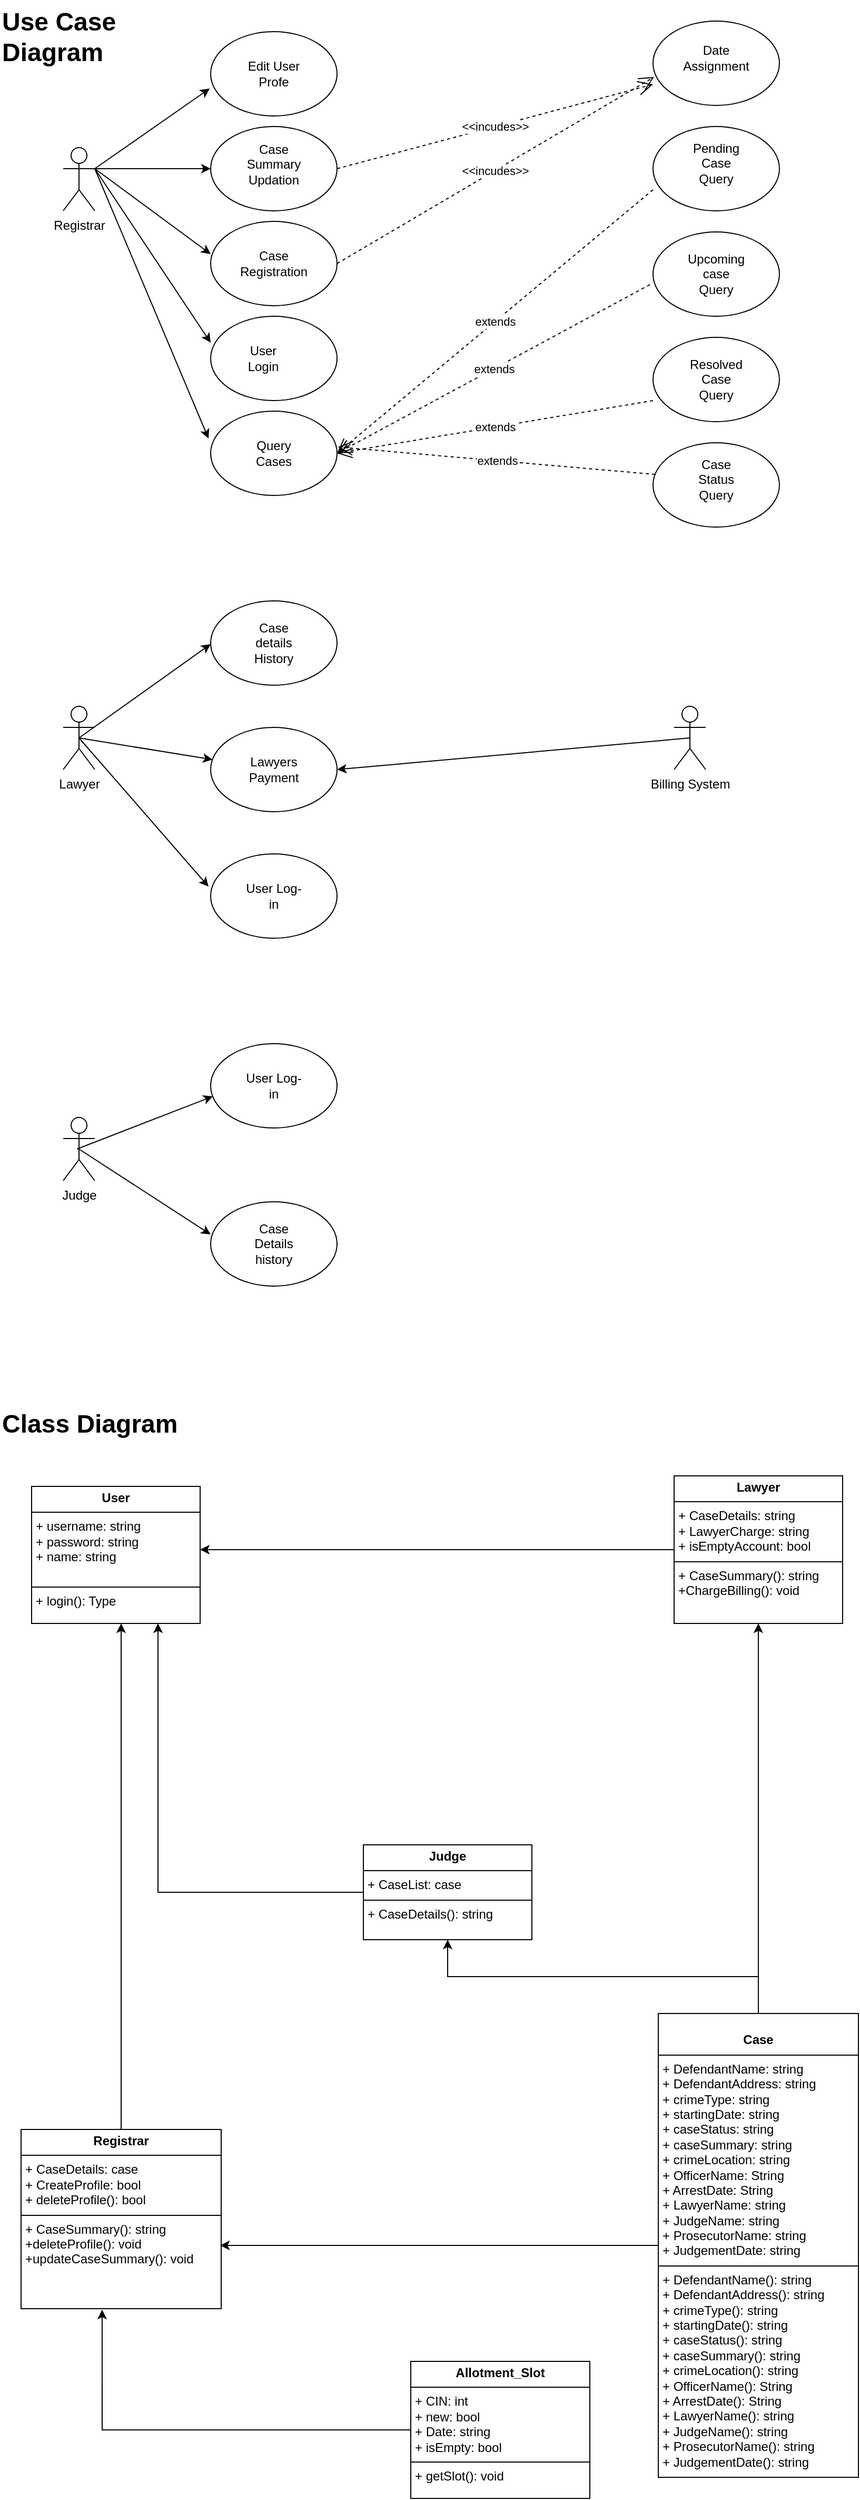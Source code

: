 <mxfile version="24.0.6" type="github">
  <diagram name="Page-1" id="jO4lyaZgZzPZauOW-aRu">
    <mxGraphModel dx="1434" dy="780" grid="1" gridSize="10" guides="1" tooltips="1" connect="1" arrows="1" fold="1" page="1" pageScale="1" pageWidth="850" pageHeight="1100" math="0" shadow="0">
      <root>
        <mxCell id="0" />
        <mxCell id="1" parent="0" />
        <mxCell id="7vizcMwZ16Gtn2aaqvOD-22" value="Registrar" style="shape=umlActor;verticalLabelPosition=bottom;verticalAlign=top;html=1;outlineConnect=0;" parent="1" vertex="1">
          <mxGeometry x="60" y="140" width="30" height="60" as="geometry" />
        </mxCell>
        <mxCell id="7vizcMwZ16Gtn2aaqvOD-23" value="" style="ellipse;whiteSpace=wrap;html=1;" parent="1" vertex="1">
          <mxGeometry x="200" y="30" width="120" height="80" as="geometry" />
        </mxCell>
        <mxCell id="7vizcMwZ16Gtn2aaqvOD-24" value="" style="ellipse;whiteSpace=wrap;html=1;" parent="1" vertex="1">
          <mxGeometry x="200" y="120" width="120" height="80" as="geometry" />
        </mxCell>
        <mxCell id="7vizcMwZ16Gtn2aaqvOD-25" value="" style="ellipse;whiteSpace=wrap;html=1;" parent="1" vertex="1">
          <mxGeometry x="200" y="210" width="120" height="80" as="geometry" />
        </mxCell>
        <mxCell id="7vizcMwZ16Gtn2aaqvOD-26" value="" style="ellipse;whiteSpace=wrap;html=1;" parent="1" vertex="1">
          <mxGeometry x="200" y="300" width="120" height="80" as="geometry" />
        </mxCell>
        <mxCell id="7vizcMwZ16Gtn2aaqvOD-27" value="" style="ellipse;whiteSpace=wrap;html=1;" parent="1" vertex="1">
          <mxGeometry x="200" y="390" width="120" height="80" as="geometry" />
        </mxCell>
        <mxCell id="7vizcMwZ16Gtn2aaqvOD-28" value="Edit User&lt;br&gt;Profe" style="text;html=1;align=center;verticalAlign=middle;whiteSpace=wrap;rounded=0;" parent="1" vertex="1">
          <mxGeometry x="230" y="55" width="60" height="30" as="geometry" />
        </mxCell>
        <mxCell id="7vizcMwZ16Gtn2aaqvOD-29" value="Case Summary Updation" style="text;html=1;align=center;verticalAlign=middle;whiteSpace=wrap;rounded=0;" parent="1" vertex="1">
          <mxGeometry x="230" y="141" width="60" height="30" as="geometry" />
        </mxCell>
        <mxCell id="7vizcMwZ16Gtn2aaqvOD-30" value="Case Registration" style="text;html=1;align=center;verticalAlign=middle;whiteSpace=wrap;rounded=0;" parent="1" vertex="1">
          <mxGeometry x="230" y="235" width="60" height="30" as="geometry" />
        </mxCell>
        <mxCell id="7vizcMwZ16Gtn2aaqvOD-31" value="User Login" style="text;html=1;align=center;verticalAlign=middle;whiteSpace=wrap;rounded=0;" parent="1" vertex="1">
          <mxGeometry x="220" y="325" width="60" height="30" as="geometry" />
        </mxCell>
        <mxCell id="7vizcMwZ16Gtn2aaqvOD-32" value="Query Cases" style="text;html=1;align=center;verticalAlign=middle;whiteSpace=wrap;rounded=0;" parent="1" vertex="1">
          <mxGeometry x="230" y="415" width="60" height="30" as="geometry" />
        </mxCell>
        <mxCell id="7vizcMwZ16Gtn2aaqvOD-33" value="" style="endArrow=classic;html=1;rounded=0;entryX=-0.008;entryY=0.675;entryDx=0;entryDy=0;entryPerimeter=0;" parent="1" target="7vizcMwZ16Gtn2aaqvOD-23" edge="1">
          <mxGeometry width="50" height="50" relative="1" as="geometry">
            <mxPoint x="90" y="160" as="sourcePoint" />
            <mxPoint x="140" y="110" as="targetPoint" />
          </mxGeometry>
        </mxCell>
        <mxCell id="7vizcMwZ16Gtn2aaqvOD-34" value="" style="endArrow=classic;html=1;rounded=0;entryX=0;entryY=0.5;entryDx=0;entryDy=0;" parent="1" target="7vizcMwZ16Gtn2aaqvOD-24" edge="1">
          <mxGeometry width="50" height="50" relative="1" as="geometry">
            <mxPoint x="90" y="160" as="sourcePoint" />
            <mxPoint x="140" y="110" as="targetPoint" />
          </mxGeometry>
        </mxCell>
        <mxCell id="7vizcMwZ16Gtn2aaqvOD-35" value="" style="endArrow=classic;html=1;rounded=0;entryX=0;entryY=0.388;entryDx=0;entryDy=0;entryPerimeter=0;" parent="1" target="7vizcMwZ16Gtn2aaqvOD-25" edge="1">
          <mxGeometry width="50" height="50" relative="1" as="geometry">
            <mxPoint x="90" y="160" as="sourcePoint" />
            <mxPoint x="140" y="110" as="targetPoint" />
          </mxGeometry>
        </mxCell>
        <mxCell id="7vizcMwZ16Gtn2aaqvOD-36" value="" style="endArrow=classic;html=1;rounded=0;entryX=0;entryY=0.313;entryDx=0;entryDy=0;entryPerimeter=0;" parent="1" target="7vizcMwZ16Gtn2aaqvOD-26" edge="1">
          <mxGeometry width="50" height="50" relative="1" as="geometry">
            <mxPoint x="90" y="160" as="sourcePoint" />
            <mxPoint x="140" y="110" as="targetPoint" />
          </mxGeometry>
        </mxCell>
        <mxCell id="7vizcMwZ16Gtn2aaqvOD-37" value="" style="endArrow=classic;html=1;rounded=0;entryX=-0.017;entryY=0.325;entryDx=0;entryDy=0;entryPerimeter=0;" parent="1" target="7vizcMwZ16Gtn2aaqvOD-27" edge="1">
          <mxGeometry width="50" height="50" relative="1" as="geometry">
            <mxPoint x="90" y="160" as="sourcePoint" />
            <mxPoint x="140" y="110" as="targetPoint" />
          </mxGeometry>
        </mxCell>
        <mxCell id="7vizcMwZ16Gtn2aaqvOD-38" value="" style="ellipse;whiteSpace=wrap;html=1;" parent="1" vertex="1">
          <mxGeometry x="620" y="20" width="120" height="80" as="geometry" />
        </mxCell>
        <mxCell id="7vizcMwZ16Gtn2aaqvOD-39" value="" style="ellipse;whiteSpace=wrap;html=1;" parent="1" vertex="1">
          <mxGeometry x="620" y="120" width="120" height="80" as="geometry" />
        </mxCell>
        <mxCell id="7vizcMwZ16Gtn2aaqvOD-40" value="" style="ellipse;whiteSpace=wrap;html=1;" parent="1" vertex="1">
          <mxGeometry x="620" y="220" width="120" height="80" as="geometry" />
        </mxCell>
        <mxCell id="7vizcMwZ16Gtn2aaqvOD-41" value="" style="ellipse;whiteSpace=wrap;html=1;" parent="1" vertex="1">
          <mxGeometry x="620" y="320" width="120" height="80" as="geometry" />
        </mxCell>
        <mxCell id="7vizcMwZ16Gtn2aaqvOD-42" value="" style="ellipse;whiteSpace=wrap;html=1;" parent="1" vertex="1">
          <mxGeometry x="620" y="420" width="120" height="80" as="geometry" />
        </mxCell>
        <mxCell id="7vizcMwZ16Gtn2aaqvOD-43" value="extends" style="endArrow=open;endSize=12;dashed=1;html=1;rounded=0;entryX=1.008;entryY=0.425;entryDx=0;entryDy=0;entryPerimeter=0;exitX=0.017;exitY=0.375;exitDx=0;exitDy=0;exitPerimeter=0;" parent="1" source="7vizcMwZ16Gtn2aaqvOD-42" target="7vizcMwZ16Gtn2aaqvOD-27" edge="1">
          <mxGeometry width="160" relative="1" as="geometry">
            <mxPoint x="425" y="390" as="sourcePoint" />
            <mxPoint x="585" y="390" as="targetPoint" />
            <mxPoint as="offset" />
          </mxGeometry>
        </mxCell>
        <mxCell id="7vizcMwZ16Gtn2aaqvOD-44" value="extends" style="endArrow=open;endSize=12;dashed=1;html=1;rounded=0;exitX=0;exitY=0.75;exitDx=0;exitDy=0;exitPerimeter=0;" parent="1" source="7vizcMwZ16Gtn2aaqvOD-41" edge="1">
          <mxGeometry width="160" relative="1" as="geometry">
            <mxPoint x="611" y="576" as="sourcePoint" />
            <mxPoint x="320" y="430" as="targetPoint" />
            <mxPoint as="offset" />
          </mxGeometry>
        </mxCell>
        <mxCell id="7vizcMwZ16Gtn2aaqvOD-46" value="extends" style="endArrow=open;endSize=12;dashed=1;html=1;rounded=0;exitX=-0.025;exitY=0.625;exitDx=0;exitDy=0;exitPerimeter=0;" parent="1" source="7vizcMwZ16Gtn2aaqvOD-40" edge="1">
          <mxGeometry width="160" relative="1" as="geometry">
            <mxPoint x="642" y="470" as="sourcePoint" />
            <mxPoint x="320" y="430" as="targetPoint" />
            <mxPoint as="offset" />
          </mxGeometry>
        </mxCell>
        <mxCell id="7vizcMwZ16Gtn2aaqvOD-47" value="extends" style="endArrow=open;endSize=12;dashed=1;html=1;rounded=0;exitX=0;exitY=0.75;exitDx=0;exitDy=0;exitPerimeter=0;" parent="1" source="7vizcMwZ16Gtn2aaqvOD-39" edge="1">
          <mxGeometry width="160" relative="1" as="geometry">
            <mxPoint x="652" y="480" as="sourcePoint" />
            <mxPoint x="320" y="430" as="targetPoint" />
            <mxPoint as="offset" />
          </mxGeometry>
        </mxCell>
        <mxCell id="7vizcMwZ16Gtn2aaqvOD-48" value="&amp;lt;&amp;lt;incudes&amp;gt;&amp;gt;" style="endArrow=open;endSize=12;dashed=1;html=1;rounded=0;entryX=0.008;entryY=0.663;entryDx=0;entryDy=0;entryPerimeter=0;exitX=1;exitY=0.5;exitDx=0;exitDy=0;" parent="1" source="7vizcMwZ16Gtn2aaqvOD-25" target="7vizcMwZ16Gtn2aaqvOD-38" edge="1">
          <mxGeometry width="160" relative="1" as="geometry">
            <mxPoint x="591" y="596" as="sourcePoint" />
            <mxPoint x="290" y="570" as="targetPoint" />
            <mxPoint as="offset" />
          </mxGeometry>
        </mxCell>
        <mxCell id="7vizcMwZ16Gtn2aaqvOD-49" value="&amp;lt;&amp;lt;incudes&amp;gt;&amp;gt;" style="endArrow=open;endSize=12;dashed=1;html=1;rounded=0;exitX=1;exitY=0.5;exitDx=0;exitDy=0;" parent="1" source="7vizcMwZ16Gtn2aaqvOD-24" edge="1">
          <mxGeometry width="160" relative="1" as="geometry">
            <mxPoint x="330" y="260" as="sourcePoint" />
            <mxPoint x="620" y="80" as="targetPoint" />
            <mxPoint as="offset" />
          </mxGeometry>
        </mxCell>
        <mxCell id="7vizcMwZ16Gtn2aaqvOD-50" value="Date Assignment" style="text;html=1;align=center;verticalAlign=middle;whiteSpace=wrap;rounded=0;" parent="1" vertex="1">
          <mxGeometry x="650" y="40" width="60" height="30" as="geometry" />
        </mxCell>
        <mxCell id="ljJYzBKd9mN54tp5Abwp-1" value="Pending Case Query" style="text;html=1;align=center;verticalAlign=middle;whiteSpace=wrap;rounded=0;" parent="1" vertex="1">
          <mxGeometry x="650" y="140" width="60" height="30" as="geometry" />
        </mxCell>
        <mxCell id="ljJYzBKd9mN54tp5Abwp-2" value="Upcoming case Query" style="text;html=1;align=center;verticalAlign=middle;whiteSpace=wrap;rounded=0;" parent="1" vertex="1">
          <mxGeometry x="650" y="245" width="60" height="30" as="geometry" />
        </mxCell>
        <mxCell id="ljJYzBKd9mN54tp5Abwp-3" value="Resolved Case Query" style="text;html=1;align=center;verticalAlign=middle;whiteSpace=wrap;rounded=0;" parent="1" vertex="1">
          <mxGeometry x="650" y="345" width="60" height="30" as="geometry" />
        </mxCell>
        <mxCell id="ljJYzBKd9mN54tp5Abwp-4" value="Case Status Query" style="text;html=1;align=center;verticalAlign=middle;whiteSpace=wrap;rounded=0;" parent="1" vertex="1">
          <mxGeometry x="650" y="440" width="60" height="30" as="geometry" />
        </mxCell>
        <mxCell id="ljJYzBKd9mN54tp5Abwp-5" value="Lawyer" style="shape=umlActor;verticalLabelPosition=bottom;verticalAlign=top;html=1;outlineConnect=0;" parent="1" vertex="1">
          <mxGeometry x="60" y="670" width="30" height="60" as="geometry" />
        </mxCell>
        <mxCell id="ljJYzBKd9mN54tp5Abwp-6" value="" style="ellipse;whiteSpace=wrap;html=1;" parent="1" vertex="1">
          <mxGeometry x="200" y="570" width="120" height="80" as="geometry" />
        </mxCell>
        <mxCell id="ljJYzBKd9mN54tp5Abwp-7" value="" style="ellipse;whiteSpace=wrap;html=1;" parent="1" vertex="1">
          <mxGeometry x="200" y="690" width="120" height="80" as="geometry" />
        </mxCell>
        <mxCell id="ljJYzBKd9mN54tp5Abwp-8" value="" style="ellipse;whiteSpace=wrap;html=1;" parent="1" vertex="1">
          <mxGeometry x="200" y="810" width="120" height="80" as="geometry" />
        </mxCell>
        <mxCell id="ljJYzBKd9mN54tp5Abwp-9" value="Billing System" style="shape=umlActor;verticalLabelPosition=bottom;verticalAlign=top;html=1;outlineConnect=0;" parent="1" vertex="1">
          <mxGeometry x="640" y="670" width="30" height="60" as="geometry" />
        </mxCell>
        <mxCell id="ljJYzBKd9mN54tp5Abwp-10" value="" style="endArrow=classic;html=1;rounded=0;entryX=-0.017;entryY=0.325;entryDx=0;entryDy=0;entryPerimeter=0;exitX=0.5;exitY=0.5;exitDx=0;exitDy=0;exitPerimeter=0;" parent="1" source="ljJYzBKd9mN54tp5Abwp-5" edge="1">
          <mxGeometry width="50" height="50" relative="1" as="geometry">
            <mxPoint x="92" y="355" as="sourcePoint" />
            <mxPoint x="200" y="611" as="targetPoint" />
          </mxGeometry>
        </mxCell>
        <mxCell id="ljJYzBKd9mN54tp5Abwp-11" value="" style="endArrow=classic;html=1;rounded=0;exitX=0.5;exitY=0.5;exitDx=0;exitDy=0;exitPerimeter=0;" parent="1" source="ljJYzBKd9mN54tp5Abwp-5" target="ljJYzBKd9mN54tp5Abwp-7" edge="1">
          <mxGeometry width="50" height="50" relative="1" as="geometry">
            <mxPoint x="80" y="700" as="sourcePoint" />
            <mxPoint x="210" y="621" as="targetPoint" />
          </mxGeometry>
        </mxCell>
        <mxCell id="ljJYzBKd9mN54tp5Abwp-12" value="" style="endArrow=classic;html=1;rounded=0;entryX=-0.017;entryY=0.388;entryDx=0;entryDy=0;entryPerimeter=0;exitX=0.5;exitY=0.5;exitDx=0;exitDy=0;exitPerimeter=0;" parent="1" source="ljJYzBKd9mN54tp5Abwp-5" target="ljJYzBKd9mN54tp5Abwp-8" edge="1">
          <mxGeometry width="50" height="50" relative="1" as="geometry">
            <mxPoint x="95" y="720" as="sourcePoint" />
            <mxPoint x="220" y="631" as="targetPoint" />
          </mxGeometry>
        </mxCell>
        <mxCell id="ljJYzBKd9mN54tp5Abwp-13" value="Case details History" style="text;html=1;align=center;verticalAlign=middle;whiteSpace=wrap;rounded=0;" parent="1" vertex="1">
          <mxGeometry x="230" y="595" width="60" height="30" as="geometry" />
        </mxCell>
        <mxCell id="ljJYzBKd9mN54tp5Abwp-14" value="Lawyers Payment" style="text;html=1;align=center;verticalAlign=middle;whiteSpace=wrap;rounded=0;" parent="1" vertex="1">
          <mxGeometry x="230" y="715" width="60" height="30" as="geometry" />
        </mxCell>
        <mxCell id="ljJYzBKd9mN54tp5Abwp-15" value="User Log-in" style="text;html=1;align=center;verticalAlign=middle;whiteSpace=wrap;rounded=0;" parent="1" vertex="1">
          <mxGeometry x="230" y="835" width="60" height="30" as="geometry" />
        </mxCell>
        <mxCell id="ljJYzBKd9mN54tp5Abwp-16" value="" style="endArrow=classic;html=1;rounded=0;entryX=1;entryY=0.5;entryDx=0;entryDy=0;exitX=0.5;exitY=0.5;exitDx=0;exitDy=0;exitPerimeter=0;" parent="1" source="ljJYzBKd9mN54tp5Abwp-9" target="ljJYzBKd9mN54tp5Abwp-7" edge="1">
          <mxGeometry width="50" height="50" relative="1" as="geometry">
            <mxPoint x="450" y="740" as="sourcePoint" />
            <mxPoint x="577" y="761" as="targetPoint" />
          </mxGeometry>
        </mxCell>
        <mxCell id="ljJYzBKd9mN54tp5Abwp-17" value="Judge" style="shape=umlActor;verticalLabelPosition=bottom;verticalAlign=top;html=1;outlineConnect=0;" parent="1" vertex="1">
          <mxGeometry x="60" y="1060" width="30" height="60" as="geometry" />
        </mxCell>
        <mxCell id="ljJYzBKd9mN54tp5Abwp-18" value="" style="ellipse;whiteSpace=wrap;html=1;" parent="1" vertex="1">
          <mxGeometry x="200" y="990" width="120" height="80" as="geometry" />
        </mxCell>
        <mxCell id="ljJYzBKd9mN54tp5Abwp-19" value="" style="ellipse;whiteSpace=wrap;html=1;" parent="1" vertex="1">
          <mxGeometry x="200" y="1140" width="120" height="80" as="geometry" />
        </mxCell>
        <mxCell id="ljJYzBKd9mN54tp5Abwp-21" value="" style="endArrow=classic;html=1;rounded=0;exitX=0.5;exitY=0.5;exitDx=0;exitDy=0;exitPerimeter=0;entryX=0.017;entryY=0.625;entryDx=0;entryDy=0;entryPerimeter=0;" parent="1" target="ljJYzBKd9mN54tp5Abwp-18" edge="1">
          <mxGeometry width="50" height="50" relative="1" as="geometry">
            <mxPoint x="73" y="1090" as="sourcePoint" />
            <mxPoint x="200" y="1111" as="targetPoint" />
          </mxGeometry>
        </mxCell>
        <mxCell id="ljJYzBKd9mN54tp5Abwp-22" value="" style="endArrow=classic;html=1;rounded=0;exitX=0.5;exitY=0.5;exitDx=0;exitDy=0;exitPerimeter=0;entryX=0;entryY=0.388;entryDx=0;entryDy=0;entryPerimeter=0;" parent="1" source="ljJYzBKd9mN54tp5Abwp-17" target="ljJYzBKd9mN54tp5Abwp-19" edge="1">
          <mxGeometry width="50" height="50" relative="1" as="geometry">
            <mxPoint x="83" y="1100" as="sourcePoint" />
            <mxPoint x="212" y="1050" as="targetPoint" />
          </mxGeometry>
        </mxCell>
        <mxCell id="ljJYzBKd9mN54tp5Abwp-23" value="User Log-in" style="text;html=1;align=center;verticalAlign=middle;whiteSpace=wrap;rounded=0;" parent="1" vertex="1">
          <mxGeometry x="230" y="1015" width="60" height="30" as="geometry" />
        </mxCell>
        <mxCell id="ljJYzBKd9mN54tp5Abwp-24" value="Case Details history" style="text;html=1;align=center;verticalAlign=middle;whiteSpace=wrap;rounded=0;" parent="1" vertex="1">
          <mxGeometry x="230" y="1165" width="60" height="30" as="geometry" />
        </mxCell>
        <mxCell id="ljJYzBKd9mN54tp5Abwp-25" value="&lt;h1 style=&quot;margin-top: 0px;&quot;&gt;Use Case Diagram&lt;/h1&gt;" style="text;html=1;whiteSpace=wrap;overflow=hidden;rounded=0;" parent="1" vertex="1">
          <mxGeometry width="180" height="120" as="geometry" />
        </mxCell>
        <mxCell id="ljJYzBKd9mN54tp5Abwp-26" value="&lt;h1 style=&quot;margin-top: 0px;&quot;&gt;Class Diagram&lt;/h1&gt;" style="text;html=1;whiteSpace=wrap;overflow=hidden;rounded=0;" parent="1" vertex="1">
          <mxGeometry y="1330" width="180" height="120" as="geometry" />
        </mxCell>
        <mxCell id="fdFLsHh8GJxbiMQElFrR-2" style="edgeStyle=orthogonalEdgeStyle;rounded=0;orthogonalLoop=1;jettySize=auto;html=1;exitX=0.5;exitY=0;exitDx=0;exitDy=0;entryX=0.5;entryY=1;entryDx=0;entryDy=0;" edge="1" parent="1" source="ljJYzBKd9mN54tp5Abwp-27" target="ljJYzBKd9mN54tp5Abwp-28">
          <mxGeometry relative="1" as="geometry" />
        </mxCell>
        <mxCell id="fdFLsHh8GJxbiMQElFrR-6" style="edgeStyle=orthogonalEdgeStyle;rounded=0;orthogonalLoop=1;jettySize=auto;html=1;" edge="1" parent="1" source="ljJYzBKd9mN54tp5Abwp-27" target="ljJYzBKd9mN54tp5Abwp-30">
          <mxGeometry relative="1" as="geometry" />
        </mxCell>
        <mxCell id="ljJYzBKd9mN54tp5Abwp-27" value="&lt;p style=&quot;margin:0px;margin-top:4px;text-align:center;&quot;&gt;&lt;br&gt;&lt;b&gt;Case&lt;/b&gt;&lt;/p&gt;&lt;hr size=&quot;1&quot; style=&quot;border-style:solid;&quot;&gt;&lt;p style=&quot;margin:0px;margin-left:4px;&quot;&gt;+ DefendantName: string&lt;/p&gt;&lt;p style=&quot;margin:0px;margin-left:4px;&quot;&gt;+ DefendantAddress: string&lt;br&gt;&lt;/p&gt;&lt;p style=&quot;margin:0px;margin-left:4px;&quot;&gt;+ crimeType: string&lt;br&gt;&lt;/p&gt;&lt;p style=&quot;margin:0px;margin-left:4px;&quot;&gt;+ startingDate: string&lt;br&gt;&lt;/p&gt;&lt;p style=&quot;margin:0px;margin-left:4px;&quot;&gt;+ caseStatus: string&lt;br&gt;&lt;/p&gt;&lt;p style=&quot;margin:0px;margin-left:4px;&quot;&gt;+ caseSummary: string&lt;br&gt;&lt;/p&gt;&lt;p style=&quot;margin:0px;margin-left:4px;&quot;&gt;+ crimeLocation: string&lt;br&gt;&lt;/p&gt;&lt;p style=&quot;margin:0px;margin-left:4px;&quot;&gt;+ OfficerName: String&lt;br&gt;&lt;/p&gt;&lt;p style=&quot;margin:0px;margin-left:4px;&quot;&gt;+ ArrestDate: String&lt;br&gt;&lt;/p&gt;&lt;p style=&quot;margin:0px;margin-left:4px;&quot;&gt;+ LawyerName: string&lt;br&gt;&lt;/p&gt;&lt;p style=&quot;margin:0px;margin-left:4px;&quot;&gt;+ JudgeName: string&lt;br&gt;&lt;/p&gt;&lt;p style=&quot;margin:0px;margin-left:4px;&quot;&gt;+ ProsecutorName: string&lt;br&gt;&lt;/p&gt;&lt;p style=&quot;margin:0px;margin-left:4px;&quot;&gt;+ JudgementDate: string&lt;/p&gt;&lt;hr size=&quot;1&quot; style=&quot;border-style:solid;&quot;&gt;&lt;p style=&quot;margin: 0px 0px 0px 4px;&quot;&gt;+ DefendantName(): string&lt;/p&gt;&lt;p style=&quot;margin: 0px 0px 0px 4px;&quot;&gt;+ DefendantAddress(): string&lt;br&gt;&lt;/p&gt;&lt;p style=&quot;margin: 0px 0px 0px 4px;&quot;&gt;+ crimeType(): string&lt;br&gt;&lt;/p&gt;&lt;p style=&quot;margin: 0px 0px 0px 4px;&quot;&gt;+ startingDate(): string&lt;br&gt;&lt;/p&gt;&lt;p style=&quot;margin: 0px 0px 0px 4px;&quot;&gt;+ caseStatus(): string&lt;br&gt;&lt;/p&gt;&lt;p style=&quot;margin: 0px 0px 0px 4px;&quot;&gt;+ caseSummary(): string&lt;br&gt;&lt;/p&gt;&lt;p style=&quot;margin: 0px 0px 0px 4px;&quot;&gt;+ crimeLocation(): string&lt;br&gt;&lt;/p&gt;&lt;p style=&quot;margin: 0px 0px 0px 4px;&quot;&gt;+ OfficerName(): String&lt;br&gt;&lt;/p&gt;&lt;p style=&quot;margin: 0px 0px 0px 4px;&quot;&gt;+ ArrestDate(): String&lt;br&gt;&lt;/p&gt;&lt;p style=&quot;margin: 0px 0px 0px 4px;&quot;&gt;+ LawyerName(): string&lt;br&gt;&lt;/p&gt;&lt;p style=&quot;margin: 0px 0px 0px 4px;&quot;&gt;+ JudgeName(): string&lt;br&gt;&lt;/p&gt;&lt;p style=&quot;margin: 0px 0px 0px 4px;&quot;&gt;+ ProsecutorName(): string&lt;br&gt;&lt;/p&gt;&lt;p style=&quot;margin: 0px 0px 0px 4px;&quot;&gt;+ JudgementDate(): string&lt;/p&gt;&lt;div&gt;&lt;br&gt;&lt;/div&gt;" style="verticalAlign=top;align=left;overflow=fill;html=1;whiteSpace=wrap;" parent="1" vertex="1">
          <mxGeometry x="625" y="1910" width="190" height="440" as="geometry" />
        </mxCell>
        <mxCell id="fdFLsHh8GJxbiMQElFrR-11" style="edgeStyle=orthogonalEdgeStyle;rounded=0;orthogonalLoop=1;jettySize=auto;html=1;exitX=0;exitY=0.5;exitDx=0;exitDy=0;entryX=0.75;entryY=1;entryDx=0;entryDy=0;" edge="1" parent="1" source="ljJYzBKd9mN54tp5Abwp-28" target="ljJYzBKd9mN54tp5Abwp-29">
          <mxGeometry relative="1" as="geometry" />
        </mxCell>
        <mxCell id="ljJYzBKd9mN54tp5Abwp-28" value="&lt;p style=&quot;margin:0px;margin-top:4px;text-align:center;&quot;&gt;&lt;b&gt;Judge&lt;/b&gt;&lt;/p&gt;&lt;hr size=&quot;1&quot; style=&quot;border-style:solid;&quot;&gt;&lt;p style=&quot;margin:0px;margin-left:4px;&quot;&gt;+ CaseList: case&lt;/p&gt;&lt;hr size=&quot;1&quot; style=&quot;border-style:solid;&quot;&gt;&lt;p style=&quot;margin:0px;margin-left:4px;&quot;&gt;+ CaseDetails(): string&lt;/p&gt;&lt;p style=&quot;margin:0px;margin-left:4px;&quot;&gt;&lt;br&gt;&lt;/p&gt;" style="verticalAlign=top;align=left;overflow=fill;html=1;whiteSpace=wrap;" parent="1" vertex="1">
          <mxGeometry x="345" y="1750" width="160" height="90" as="geometry" />
        </mxCell>
        <mxCell id="ljJYzBKd9mN54tp5Abwp-29" value="&lt;p style=&quot;margin:0px;margin-top:4px;text-align:center;&quot;&gt;&lt;b&gt;User&lt;/b&gt;&lt;/p&gt;&lt;hr size=&quot;1&quot; style=&quot;border-style:solid;&quot;&gt;&lt;p style=&quot;margin:0px;margin-left:4px;&quot;&gt;+ username: string&lt;/p&gt;&lt;p style=&quot;margin:0px;margin-left:4px;&quot;&gt;+ password: string&lt;br&gt;&lt;/p&gt;&lt;p style=&quot;margin:0px;margin-left:4px;&quot;&gt;+ name: string&lt;br&gt;&lt;/p&gt;&lt;p style=&quot;margin:0px;margin-left:4px;&quot;&gt;&lt;br&gt;&lt;/p&gt;&lt;hr size=&quot;1&quot; style=&quot;border-style:solid;&quot;&gt;&lt;p style=&quot;margin:0px;margin-left:4px;&quot;&gt;+ login(): Type&lt;/p&gt;" style="verticalAlign=top;align=left;overflow=fill;html=1;whiteSpace=wrap;" parent="1" vertex="1">
          <mxGeometry x="30" y="1410" width="160" height="130" as="geometry" />
        </mxCell>
        <mxCell id="fdFLsHh8GJxbiMQElFrR-7" style="edgeStyle=orthogonalEdgeStyle;rounded=0;orthogonalLoop=1;jettySize=auto;html=1;exitX=0;exitY=0.5;exitDx=0;exitDy=0;" edge="1" parent="1" source="ljJYzBKd9mN54tp5Abwp-30">
          <mxGeometry relative="1" as="geometry">
            <mxPoint x="190" y="1470" as="targetPoint" />
          </mxGeometry>
        </mxCell>
        <mxCell id="ljJYzBKd9mN54tp5Abwp-30" value="&lt;p style=&quot;margin:0px;margin-top:4px;text-align:center;&quot;&gt;&lt;b&gt;Lawyer&lt;/b&gt;&lt;/p&gt;&lt;hr size=&quot;1&quot; style=&quot;border-style:solid;&quot;&gt;&lt;p style=&quot;margin:0px;margin-left:4px;&quot;&gt;+ CaseDetails: string&lt;/p&gt;&lt;p style=&quot;margin:0px;margin-left:4px;&quot;&gt;+ LawyerCharge: string&lt;br&gt;&lt;/p&gt;&lt;p style=&quot;margin:0px;margin-left:4px;&quot;&gt;+ isEmptyAccount: bool&lt;br&gt;&lt;/p&gt;&lt;hr size=&quot;1&quot; style=&quot;border-style:solid;&quot;&gt;&lt;p style=&quot;margin:0px;margin-left:4px;&quot;&gt;+ CaseSummary(): string&lt;/p&gt;&lt;p style=&quot;margin:0px;margin-left:4px;&quot;&gt;+ChargeBilling(): void&lt;/p&gt;" style="verticalAlign=top;align=left;overflow=fill;html=1;whiteSpace=wrap;" parent="1" vertex="1">
          <mxGeometry x="640" y="1400" width="160" height="140" as="geometry" />
        </mxCell>
        <mxCell id="fdFLsHh8GJxbiMQElFrR-10" style="edgeStyle=orthogonalEdgeStyle;rounded=0;orthogonalLoop=1;jettySize=auto;html=1;exitX=0.5;exitY=0;exitDx=0;exitDy=0;" edge="1" parent="1" source="ljJYzBKd9mN54tp5Abwp-31">
          <mxGeometry relative="1" as="geometry">
            <mxPoint x="115" y="1540" as="targetPoint" />
          </mxGeometry>
        </mxCell>
        <mxCell id="ljJYzBKd9mN54tp5Abwp-31" value="&lt;p style=&quot;margin:0px;margin-top:4px;text-align:center;&quot;&gt;&lt;b&gt;Registrar&lt;/b&gt;&lt;/p&gt;&lt;hr size=&quot;1&quot; style=&quot;border-style:solid;&quot;&gt;&lt;p style=&quot;margin:0px;margin-left:4px;&quot;&gt;+ CaseDetails: case&lt;/p&gt;&lt;p style=&quot;margin:0px;margin-left:4px;&quot;&gt;+ CreateProfile: bool&lt;br&gt;&lt;/p&gt;&lt;p style=&quot;margin:0px;margin-left:4px;&quot;&gt;+ deleteProfile(): bool&lt;br&gt;&lt;/p&gt;&lt;hr size=&quot;1&quot; style=&quot;border-style:solid;&quot;&gt;&lt;p style=&quot;margin:0px;margin-left:4px;&quot;&gt;+ CaseSummary(): string&lt;/p&gt;&lt;p style=&quot;margin:0px;margin-left:4px;&quot;&gt;+deleteProfile(): void&lt;/p&gt;&lt;p style=&quot;margin:0px;margin-left:4px;&quot;&gt;+updateCaseSummary(): void&lt;br&gt;&lt;/p&gt;" style="verticalAlign=top;align=left;overflow=fill;html=1;whiteSpace=wrap;" parent="1" vertex="1">
          <mxGeometry x="20" y="2020" width="190" height="170" as="geometry" />
        </mxCell>
        <mxCell id="fdFLsHh8GJxbiMQElFrR-1" value="&lt;p style=&quot;margin:0px;margin-top:4px;text-align:center;&quot;&gt;&lt;b&gt;Allotment_Slot&lt;/b&gt;&lt;/p&gt;&lt;hr size=&quot;1&quot; style=&quot;border-style:solid;&quot;&gt;&lt;p style=&quot;margin:0px;margin-left:4px;&quot;&gt;+ CIN: int&lt;/p&gt;&lt;p style=&quot;margin:0px;margin-left:4px;&quot;&gt;+ new: bool&lt;br&gt;&lt;/p&gt;&lt;p style=&quot;margin:0px;margin-left:4px;&quot;&gt;+ Date: string&lt;br&gt;&lt;/p&gt;&lt;p style=&quot;margin:0px;margin-left:4px;&quot;&gt;+ isEmpty: bool&lt;br&gt;&lt;/p&gt;&lt;hr size=&quot;1&quot; style=&quot;border-style:solid;&quot;&gt;&lt;p style=&quot;margin:0px;margin-left:4px;&quot;&gt;+ getSlot(): void&lt;/p&gt;" style="verticalAlign=top;align=left;overflow=fill;html=1;whiteSpace=wrap;" vertex="1" parent="1">
          <mxGeometry x="390" y="2240" width="170" height="130" as="geometry" />
        </mxCell>
        <mxCell id="fdFLsHh8GJxbiMQElFrR-3" style="edgeStyle=orthogonalEdgeStyle;rounded=0;orthogonalLoop=1;jettySize=auto;html=1;exitX=0;exitY=0.5;exitDx=0;exitDy=0;entryX=0.995;entryY=0.647;entryDx=0;entryDy=0;entryPerimeter=0;" edge="1" parent="1" source="ljJYzBKd9mN54tp5Abwp-27" target="ljJYzBKd9mN54tp5Abwp-31">
          <mxGeometry relative="1" as="geometry" />
        </mxCell>
        <mxCell id="fdFLsHh8GJxbiMQElFrR-12" style="edgeStyle=orthogonalEdgeStyle;rounded=0;orthogonalLoop=1;jettySize=auto;html=1;exitX=0;exitY=0.5;exitDx=0;exitDy=0;entryX=0.405;entryY=1.006;entryDx=0;entryDy=0;entryPerimeter=0;" edge="1" parent="1" source="fdFLsHh8GJxbiMQElFrR-1" target="ljJYzBKd9mN54tp5Abwp-31">
          <mxGeometry relative="1" as="geometry" />
        </mxCell>
      </root>
    </mxGraphModel>
  </diagram>
</mxfile>
